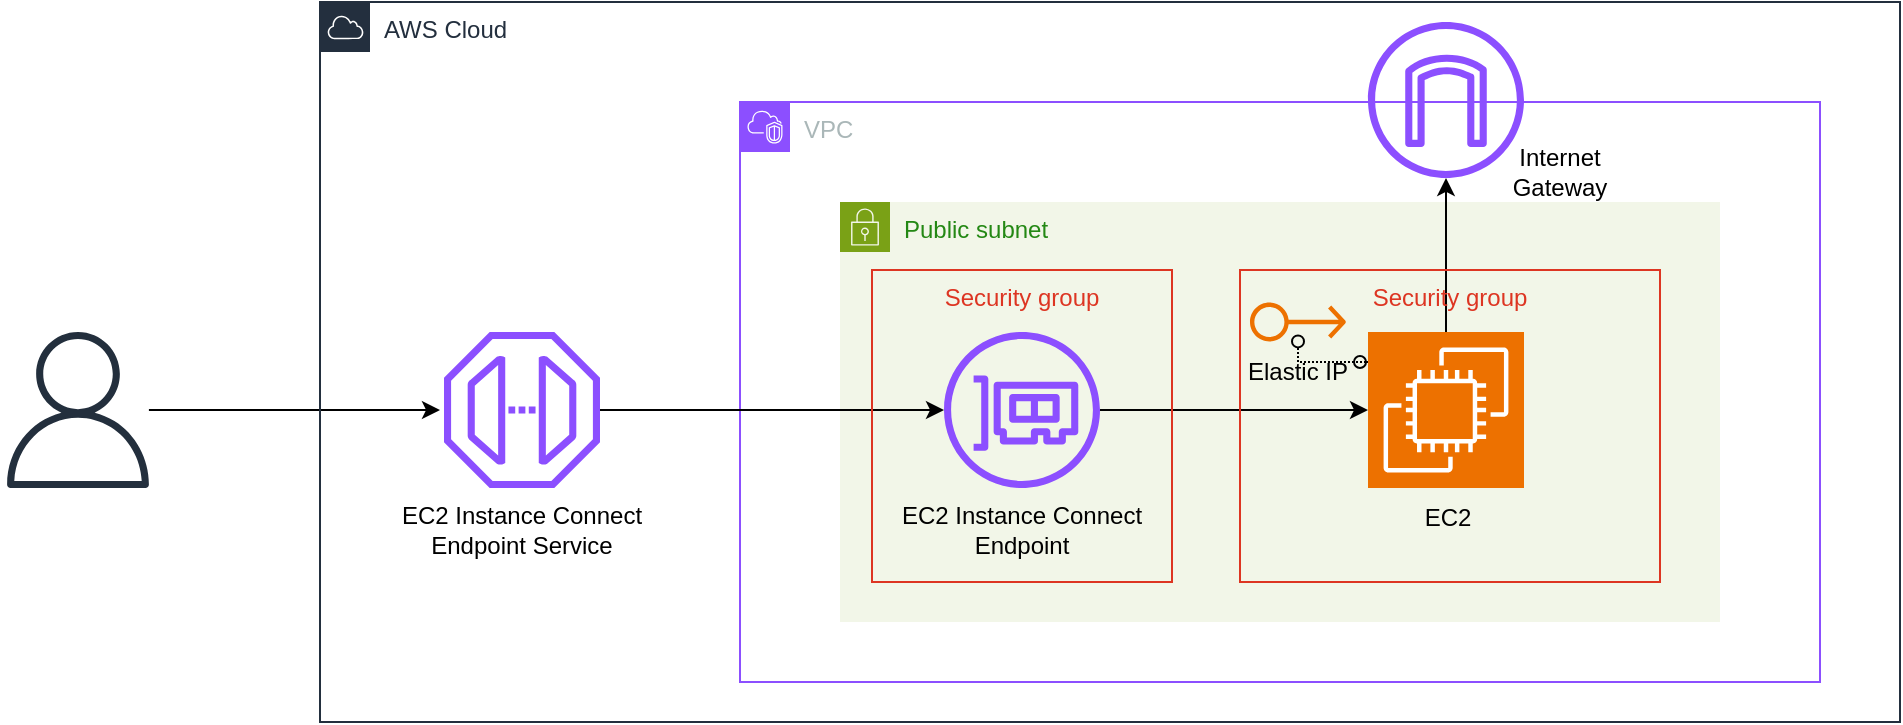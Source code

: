 <mxfile version="24.7.8">
  <diagram name="ページ1" id="0lzz0qcHJcDkH_nxHKsg">
    <mxGraphModel dx="2172" dy="1305" grid="1" gridSize="10" guides="1" tooltips="1" connect="1" arrows="1" fold="1" page="1" pageScale="1" pageWidth="827" pageHeight="1169" math="0" shadow="0">
      <root>
        <mxCell id="0" />
        <mxCell id="1" parent="0" />
        <mxCell id="LIO6guwHClqdhaRPujZN-2" value="Public subnet" style="points=[[0,0],[0.25,0],[0.5,0],[0.75,0],[1,0],[1,0.25],[1,0.5],[1,0.75],[1,1],[0.75,1],[0.5,1],[0.25,1],[0,1],[0,0.75],[0,0.5],[0,0.25]];outlineConnect=0;gradientColor=none;html=1;whiteSpace=wrap;fontSize=12;fontStyle=0;container=1;pointerEvents=0;collapsible=0;recursiveResize=0;shape=mxgraph.aws4.group;grIcon=mxgraph.aws4.group_security_group;grStroke=0;strokeColor=#7AA116;fillColor=#F2F6E8;verticalAlign=top;align=left;spacingLeft=30;fontColor=#248814;dashed=0;" parent="1" vertex="1">
          <mxGeometry x="-60" y="360" width="440" height="210" as="geometry" />
        </mxCell>
        <mxCell id="8wl--d6G9Zwy83Y7K9Jy-10" value="" style="edgeStyle=orthogonalEdgeStyle;rounded=0;orthogonalLoop=1;jettySize=auto;html=1;endArrow=oval;endFill=0;startArrow=oval;startFill=0;dashed=1;dashPattern=1 1;" parent="LIO6guwHClqdhaRPujZN-2" target="8wl--d6G9Zwy83Y7K9Jy-4" edge="1">
          <mxGeometry relative="1" as="geometry">
            <Array as="points">
              <mxPoint x="280" y="80" />
              <mxPoint x="220" y="80" />
            </Array>
            <mxPoint x="260" y="80" as="sourcePoint" />
          </mxGeometry>
        </mxCell>
        <mxCell id="LIO6guwHClqdhaRPujZN-4" value="VPC" style="points=[[0,0],[0.25,0],[0.5,0],[0.75,0],[1,0],[1,0.25],[1,0.5],[1,0.75],[1,1],[0.75,1],[0.5,1],[0.25,1],[0,1],[0,0.75],[0,0.5],[0,0.25]];outlineConnect=0;gradientColor=none;html=1;whiteSpace=wrap;fontSize=12;fontStyle=0;container=0;pointerEvents=0;collapsible=0;recursiveResize=0;shape=mxgraph.aws4.group;grIcon=mxgraph.aws4.group_vpc2;strokeColor=#8C4FFF;fillColor=none;verticalAlign=top;align=left;spacingLeft=30;fontColor=#AAB7B8;dashed=0;" parent="1" vertex="1">
          <mxGeometry x="-110" y="310" width="540" height="290" as="geometry" />
        </mxCell>
        <mxCell id="8wl--d6G9Zwy83Y7K9Jy-13" value="" style="group" parent="1" vertex="1" connectable="0">
          <mxGeometry x="-290" y="421" width="142" height="118" as="geometry" />
        </mxCell>
        <mxCell id="8wl--d6G9Zwy83Y7K9Jy-12" value="" style="sketch=0;outlineConnect=0;fontColor=#232F3E;gradientColor=none;fillColor=#8C4FFF;strokeColor=none;dashed=0;verticalLabelPosition=bottom;verticalAlign=top;align=center;html=1;fontSize=12;fontStyle=0;aspect=fixed;pointerEvents=1;shape=mxgraph.aws4.endpoint;" parent="8wl--d6G9Zwy83Y7K9Jy-13" vertex="1">
          <mxGeometry x="32" y="4" width="78" height="78" as="geometry" />
        </mxCell>
        <mxCell id="8wl--d6G9Zwy83Y7K9Jy-2" value="EC2 Instance Connect Endpoint Service" style="text;html=1;align=center;verticalAlign=middle;whiteSpace=wrap;rounded=0;" parent="8wl--d6G9Zwy83Y7K9Jy-13" vertex="1">
          <mxGeometry y="88" width="142" height="30" as="geometry" />
        </mxCell>
        <mxCell id="8wl--d6G9Zwy83Y7K9Jy-27" style="edgeStyle=orthogonalEdgeStyle;rounded=0;orthogonalLoop=1;jettySize=auto;html=1;" parent="1" source="8wl--d6G9Zwy83Y7K9Jy-26" edge="1">
          <mxGeometry relative="1" as="geometry">
            <mxPoint x="-260" y="464" as="targetPoint" />
          </mxGeometry>
        </mxCell>
        <mxCell id="8wl--d6G9Zwy83Y7K9Jy-26" value="" style="sketch=0;outlineConnect=0;fontColor=#232F3E;gradientColor=none;fillColor=#232F3D;strokeColor=none;dashed=0;verticalLabelPosition=bottom;verticalAlign=top;align=center;html=1;fontSize=12;fontStyle=0;aspect=fixed;pointerEvents=1;shape=mxgraph.aws4.user;" parent="1" vertex="1">
          <mxGeometry x="-480" y="425" width="78" height="78" as="geometry" />
        </mxCell>
        <mxCell id="8wl--d6G9Zwy83Y7K9Jy-29" value="AWS Cloud" style="points=[[0,0],[0.25,0],[0.5,0],[0.75,0],[1,0],[1,0.25],[1,0.5],[1,0.75],[1,1],[0.75,1],[0.5,1],[0.25,1],[0,1],[0,0.75],[0,0.5],[0,0.25]];outlineConnect=0;gradientColor=none;html=1;whiteSpace=wrap;fontSize=12;fontStyle=0;container=1;pointerEvents=0;collapsible=0;recursiveResize=0;shape=mxgraph.aws4.group;grIcon=mxgraph.aws4.group_aws_cloud;strokeColor=#232F3E;fillColor=none;verticalAlign=top;align=left;spacingLeft=30;fontColor=#232F3E;dashed=0;" parent="1" vertex="1">
          <mxGeometry x="-320" y="260" width="790" height="360" as="geometry" />
        </mxCell>
        <mxCell id="LIO6guwHClqdhaRPujZN-8" value="" style="sketch=0;outlineConnect=0;fontColor=#232F3E;gradientColor=none;fillColor=#8C4FFF;strokeColor=none;dashed=0;verticalLabelPosition=bottom;verticalAlign=top;align=center;html=1;fontSize=12;fontStyle=0;aspect=fixed;pointerEvents=1;shape=mxgraph.aws4.internet_gateway;" parent="8wl--d6G9Zwy83Y7K9Jy-29" vertex="1">
          <mxGeometry x="524" y="10" width="78" height="78" as="geometry" />
        </mxCell>
        <mxCell id="_kKeu2DVVQN2PKiD8BDX-1" value="Internet Gateway" style="text;html=1;align=center;verticalAlign=middle;whiteSpace=wrap;rounded=0;" parent="8wl--d6G9Zwy83Y7K9Jy-29" vertex="1">
          <mxGeometry x="590" y="70" width="60" height="30" as="geometry" />
        </mxCell>
        <mxCell id="8wl--d6G9Zwy83Y7K9Jy-9" value="" style="group" parent="8wl--d6G9Zwy83Y7K9Jy-29" vertex="1" connectable="0">
          <mxGeometry x="440" y="150" width="98" height="50" as="geometry" />
        </mxCell>
        <mxCell id="8wl--d6G9Zwy83Y7K9Jy-4" value="" style="sketch=0;outlineConnect=0;fontColor=#232F3E;gradientColor=none;fillColor=#ED7100;strokeColor=none;dashed=0;verticalLabelPosition=bottom;verticalAlign=top;align=center;html=1;fontSize=12;fontStyle=0;aspect=fixed;pointerEvents=1;shape=mxgraph.aws4.elastic_ip_address;" parent="8wl--d6G9Zwy83Y7K9Jy-9" vertex="1">
          <mxGeometry x="25" width="48" height="20" as="geometry" />
        </mxCell>
        <mxCell id="8wl--d6G9Zwy83Y7K9Jy-7" value="Elastic IP" style="text;html=1;align=center;verticalAlign=middle;whiteSpace=wrap;rounded=0;" parent="8wl--d6G9Zwy83Y7K9Jy-9" vertex="1">
          <mxGeometry y="20" width="98" height="30" as="geometry" />
        </mxCell>
        <mxCell id="8wl--d6G9Zwy83Y7K9Jy-24" style="edgeStyle=orthogonalEdgeStyle;rounded=0;orthogonalLoop=1;jettySize=auto;html=1;exitX=0.5;exitY=0;exitDx=0;exitDy=0;exitPerimeter=0;" parent="1" source="LIO6guwHClqdhaRPujZN-13" target="LIO6guwHClqdhaRPujZN-8" edge="1">
          <mxGeometry relative="1" as="geometry">
            <mxPoint x="243" y="311" as="targetPoint" />
          </mxGeometry>
        </mxCell>
        <mxCell id="8wl--d6G9Zwy83Y7K9Jy-22" style="edgeStyle=orthogonalEdgeStyle;rounded=0;orthogonalLoop=1;jettySize=auto;html=1;" parent="1" source="8wl--d6G9Zwy83Y7K9Jy-12" target="8wl--d6G9Zwy83Y7K9Jy-15" edge="1">
          <mxGeometry relative="1" as="geometry" />
        </mxCell>
        <mxCell id="8wl--d6G9Zwy83Y7K9Jy-23" style="edgeStyle=orthogonalEdgeStyle;rounded=0;orthogonalLoop=1;jettySize=auto;html=1;" parent="1" source="8wl--d6G9Zwy83Y7K9Jy-15" target="LIO6guwHClqdhaRPujZN-13" edge="1">
          <mxGeometry relative="1" as="geometry" />
        </mxCell>
        <mxCell id="8wl--d6G9Zwy83Y7K9Jy-16" value="" style="group" parent="1" vertex="1" connectable="0">
          <mxGeometry x="200" y="421" width="88" height="112" as="geometry" />
        </mxCell>
        <mxCell id="LIO6guwHClqdhaRPujZN-13" value="" style="sketch=0;points=[[0,0,0],[0.25,0,0],[0.5,0,0],[0.75,0,0],[1,0,0],[0,1,0],[0.25,1,0],[0.5,1,0],[0.75,1,0],[1,1,0],[0,0.25,0],[0,0.5,0],[0,0.75,0],[1,0.25,0],[1,0.5,0],[1,0.75,0]];outlineConnect=0;fontColor=#232F3E;fillColor=#ED7100;strokeColor=#ffffff;dashed=0;verticalLabelPosition=bottom;verticalAlign=top;align=center;html=1;fontSize=12;fontStyle=0;aspect=fixed;shape=mxgraph.aws4.resourceIcon;resIcon=mxgraph.aws4.ec2;" parent="8wl--d6G9Zwy83Y7K9Jy-16" vertex="1">
          <mxGeometry x="4" y="4" width="78" height="78" as="geometry" />
        </mxCell>
        <mxCell id="8wl--d6G9Zwy83Y7K9Jy-11" value="EC2" style="text;html=1;align=center;verticalAlign=middle;whiteSpace=wrap;rounded=0;" parent="8wl--d6G9Zwy83Y7K9Jy-16" vertex="1">
          <mxGeometry y="82" width="88" height="30" as="geometry" />
        </mxCell>
        <mxCell id="V7fx_z5avPRs1USmEm9l-2" value="" style="group" parent="1" vertex="1" connectable="0">
          <mxGeometry x="-40" y="421" width="142" height="112" as="geometry" />
        </mxCell>
        <mxCell id="8wl--d6G9Zwy83Y7K9Jy-15" value="" style="sketch=0;outlineConnect=0;fontColor=#232F3E;gradientColor=none;fillColor=#8C4FFF;strokeColor=none;dashed=0;verticalLabelPosition=bottom;verticalAlign=top;align=center;html=1;fontSize=12;fontStyle=0;aspect=fixed;pointerEvents=1;shape=mxgraph.aws4.elastic_network_interface;" parent="V7fx_z5avPRs1USmEm9l-2" vertex="1">
          <mxGeometry x="32" y="4" width="78" height="78" as="geometry" />
        </mxCell>
        <mxCell id="8wl--d6G9Zwy83Y7K9Jy-28" value="EC2 Instance Connect Endpoint" style="text;html=1;align=center;verticalAlign=middle;whiteSpace=wrap;rounded=0;" parent="V7fx_z5avPRs1USmEm9l-2" vertex="1">
          <mxGeometry y="88" width="142" height="30" as="geometry" />
        </mxCell>
        <mxCell id="V7fx_z5avPRs1USmEm9l-1" value="Security group" style="fillColor=none;strokeColor=#DD3522;verticalAlign=top;fontStyle=0;fontColor=#DD3522;whiteSpace=wrap;html=1;" parent="1" vertex="1">
          <mxGeometry x="-44" y="394" width="150" height="156" as="geometry" />
        </mxCell>
        <mxCell id="V7fx_z5avPRs1USmEm9l-6" value="Security group" style="fillColor=none;strokeColor=#DD3522;verticalAlign=top;fontStyle=0;fontColor=#DD3522;whiteSpace=wrap;html=1;" parent="1" vertex="1">
          <mxGeometry x="140" y="394" width="210" height="156" as="geometry" />
        </mxCell>
      </root>
    </mxGraphModel>
  </diagram>
</mxfile>
